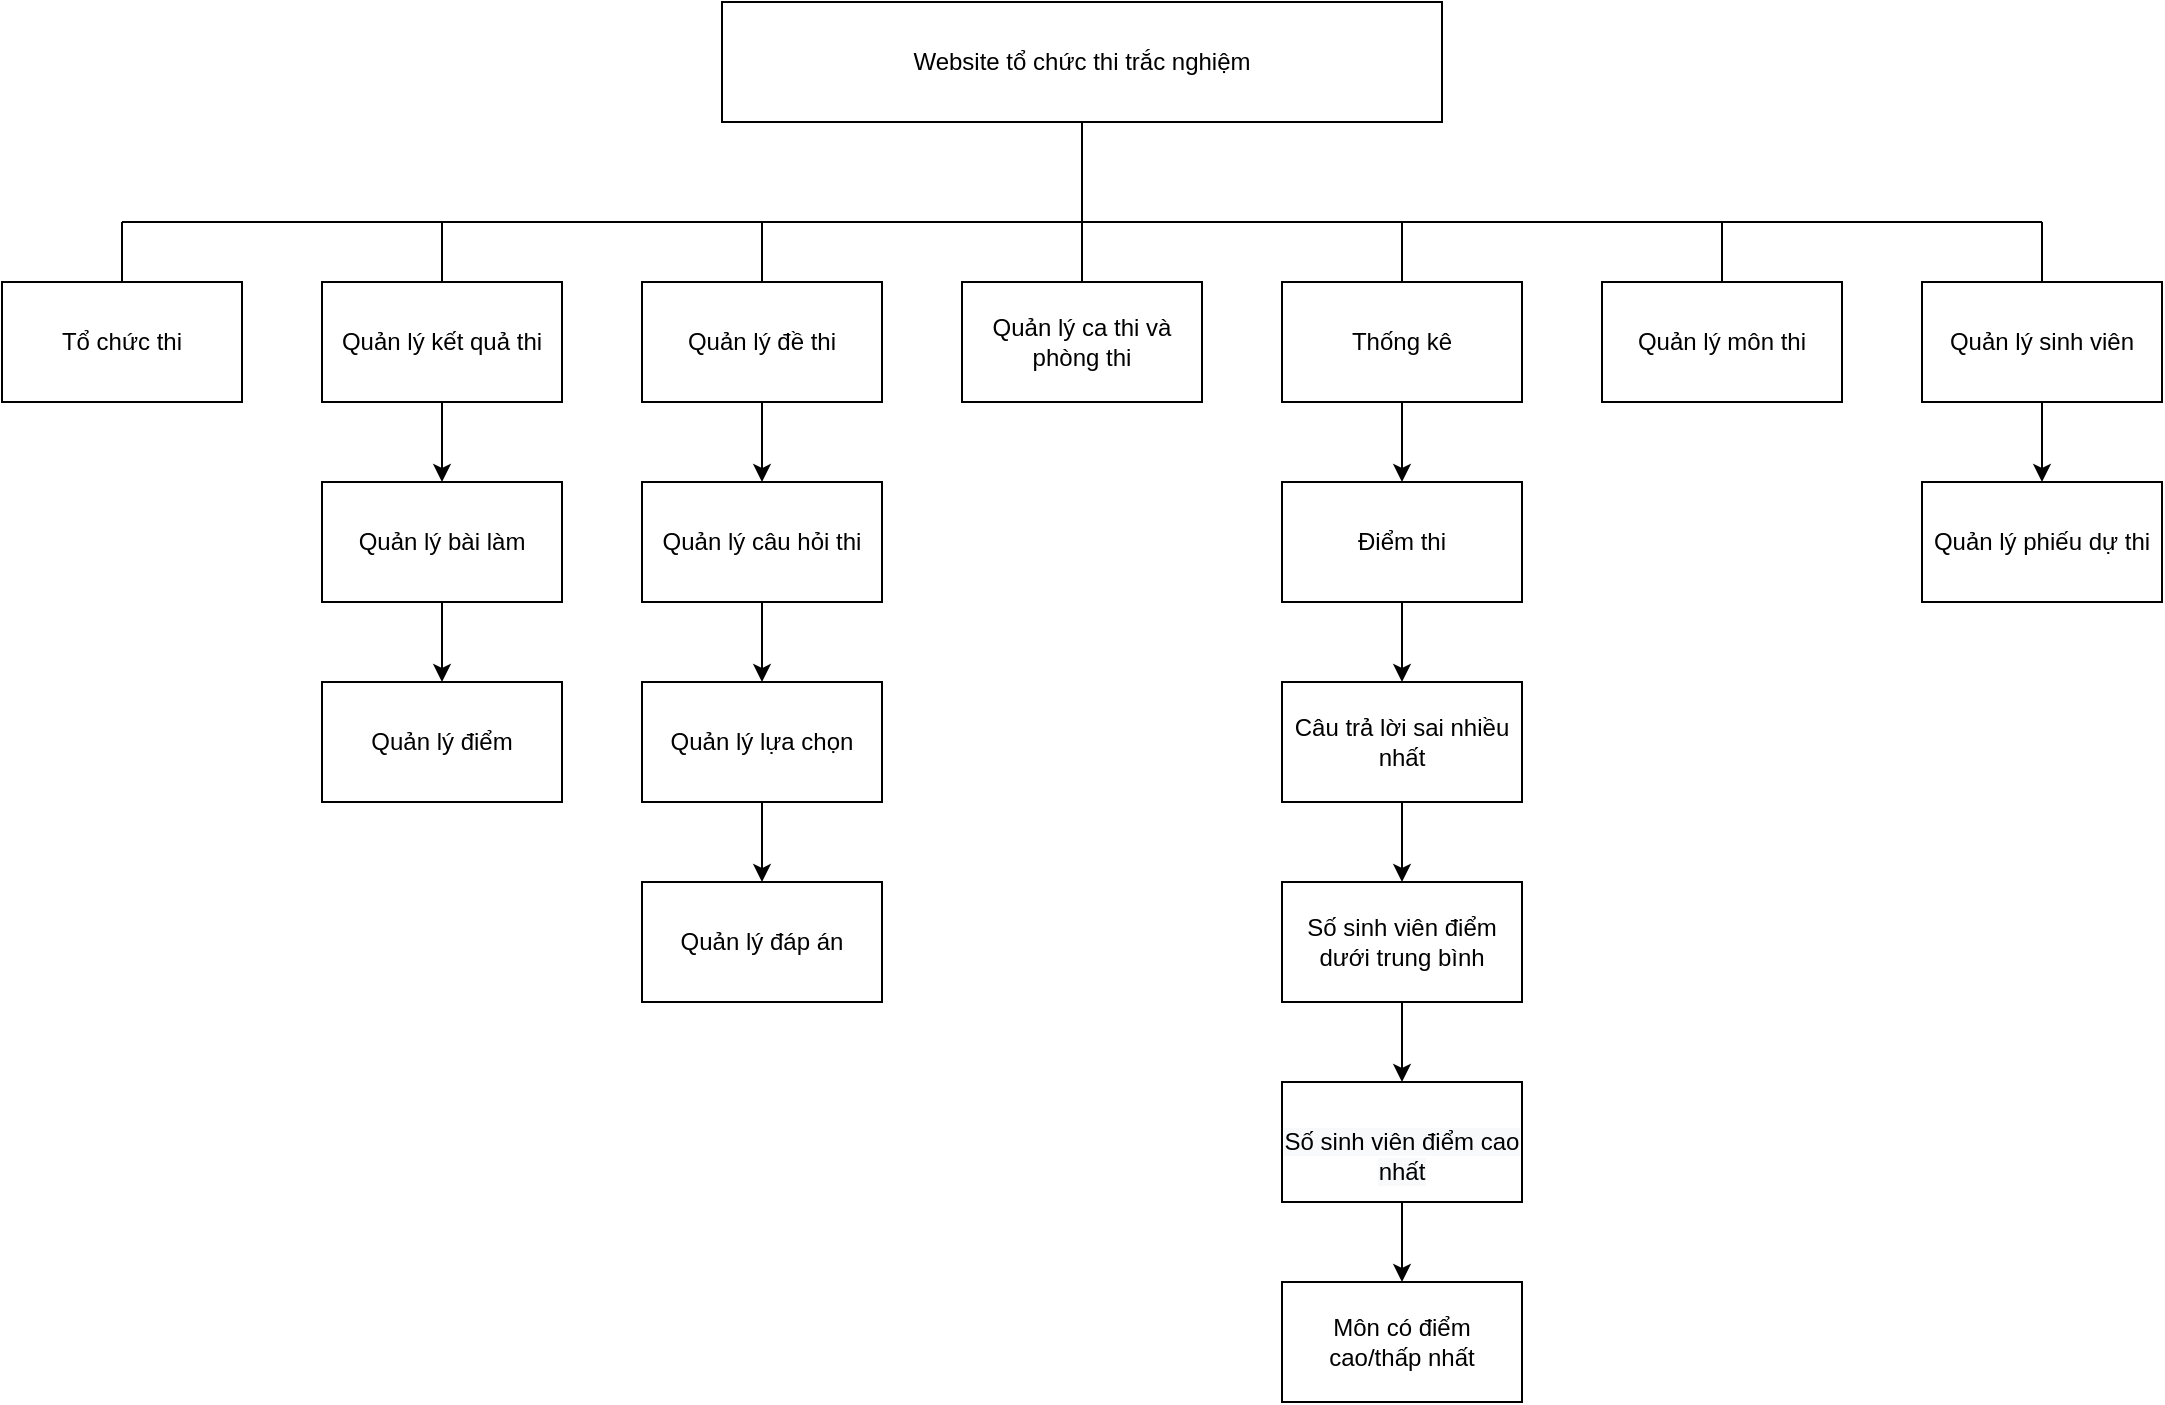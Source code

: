 <mxfile version="20.4.0" type="device" pages="2"><diagram id="TelGLN1rCK9B0KbWQv2k" name="Page-1"><mxGraphModel dx="1483" dy="827" grid="1" gridSize="10" guides="1" tooltips="1" connect="1" arrows="1" fold="1" page="1" pageScale="1" pageWidth="1169" pageHeight="1654" math="0" shadow="0"><root><mxCell id="0"/><mxCell id="1" parent="0"/><mxCell id="_xWYU1mQ_w2rBObpKYgt-1" value="Website tổ chức thi trắc nghiệm" style="rounded=0;whiteSpace=wrap;html=1;" parent="1" vertex="1"><mxGeometry x="400" width="360" height="60" as="geometry"/></mxCell><mxCell id="0uK5O6j6Z-IVz14xGSfs-3" style="edgeStyle=orthogonalEdgeStyle;rounded=0;orthogonalLoop=1;jettySize=auto;html=1;exitX=0.5;exitY=1;exitDx=0;exitDy=0;" edge="1" parent="1" source="_xWYU1mQ_w2rBObpKYgt-6" target="zT_fUxN9zqdRCxG7jGsH-1"><mxGeometry relative="1" as="geometry"/></mxCell><mxCell id="_xWYU1mQ_w2rBObpKYgt-6" value="Quản lý&amp;nbsp;câu hỏi thi" style="rounded=0;whiteSpace=wrap;html=1;" parent="1" vertex="1"><mxGeometry x="360" y="240" width="120" height="60" as="geometry"/></mxCell><mxCell id="0uK5O6j6Z-IVz14xGSfs-9" style="edgeStyle=orthogonalEdgeStyle;rounded=0;orthogonalLoop=1;jettySize=auto;html=1;entryX=0.5;entryY=0;entryDx=0;entryDy=0;" edge="1" parent="1" source="_xWYU1mQ_w2rBObpKYgt-7" target="0uK5O6j6Z-IVz14xGSfs-6"><mxGeometry relative="1" as="geometry"/></mxCell><mxCell id="_xWYU1mQ_w2rBObpKYgt-7" value="Quản lý kết quả thi" style="rounded=0;whiteSpace=wrap;html=1;" parent="1" vertex="1"><mxGeometry x="200" y="140" width="120" height="60" as="geometry"/></mxCell><mxCell id="zT_fUxN9zqdRCxG7jGsH-74" style="edgeStyle=orthogonalEdgeStyle;rounded=0;orthogonalLoop=1;jettySize=auto;html=1;exitX=0.5;exitY=1;exitDx=0;exitDy=0;" parent="1" source="_xWYU1mQ_w2rBObpKYgt-8" target="zT_fUxN9zqdRCxG7jGsH-5" edge="1"><mxGeometry relative="1" as="geometry"/></mxCell><mxCell id="_xWYU1mQ_w2rBObpKYgt-8" value="Thống kê" style="rounded=0;whiteSpace=wrap;html=1;" parent="1" vertex="1"><mxGeometry x="680" y="140" width="120" height="60" as="geometry"/></mxCell><mxCell id="zT_fUxN9zqdRCxG7jGsH-65" style="edgeStyle=orthogonalEdgeStyle;rounded=0;orthogonalLoop=1;jettySize=auto;html=1;entryX=0.5;entryY=0;entryDx=0;entryDy=0;" parent="1" source="zT_fUxN9zqdRCxG7jGsH-1" target="zT_fUxN9zqdRCxG7jGsH-7" edge="1"><mxGeometry relative="1" as="geometry"/></mxCell><mxCell id="zT_fUxN9zqdRCxG7jGsH-1" value="Quản lý lựa chọn" style="rounded=0;whiteSpace=wrap;html=1;" parent="1" vertex="1"><mxGeometry x="360" y="340" width="120" height="60" as="geometry"/></mxCell><mxCell id="zT_fUxN9zqdRCxG7jGsH-73" style="edgeStyle=orthogonalEdgeStyle;rounded=0;orthogonalLoop=1;jettySize=auto;html=1;exitX=0.5;exitY=1;exitDx=0;exitDy=0;" parent="1" source="zT_fUxN9zqdRCxG7jGsH-5" target="zT_fUxN9zqdRCxG7jGsH-10" edge="1"><mxGeometry relative="1" as="geometry"/></mxCell><mxCell id="zT_fUxN9zqdRCxG7jGsH-5" value="Điểm thi" style="rounded=0;whiteSpace=wrap;html=1;" parent="1" vertex="1"><mxGeometry x="680" y="240" width="120" height="60" as="geometry"/></mxCell><mxCell id="0uK5O6j6Z-IVz14xGSfs-2" style="edgeStyle=orthogonalEdgeStyle;rounded=0;orthogonalLoop=1;jettySize=auto;html=1;exitX=0.5;exitY=1;exitDx=0;exitDy=0;" edge="1" parent="1" source="zT_fUxN9zqdRCxG7jGsH-6" target="_xWYU1mQ_w2rBObpKYgt-6"><mxGeometry relative="1" as="geometry"/></mxCell><mxCell id="zT_fUxN9zqdRCxG7jGsH-6" value="Quản lý đề thi" style="rounded=0;whiteSpace=wrap;html=1;" parent="1" vertex="1"><mxGeometry x="360" y="140" width="120" height="60" as="geometry"/></mxCell><mxCell id="zT_fUxN9zqdRCxG7jGsH-7" value="Quản lý đáp án" style="rounded=0;whiteSpace=wrap;html=1;" parent="1" vertex="1"><mxGeometry x="360" y="440" width="120" height="60" as="geometry"/></mxCell><mxCell id="zT_fUxN9zqdRCxG7jGsH-72" style="edgeStyle=orthogonalEdgeStyle;rounded=0;orthogonalLoop=1;jettySize=auto;html=1;exitX=0.5;exitY=1;exitDx=0;exitDy=0;" parent="1" source="zT_fUxN9zqdRCxG7jGsH-10" target="zT_fUxN9zqdRCxG7jGsH-15" edge="1"><mxGeometry relative="1" as="geometry"/></mxCell><mxCell id="zT_fUxN9zqdRCxG7jGsH-10" value="Câu trả lời sai nhiều nhất" style="rounded=0;whiteSpace=wrap;html=1;" parent="1" vertex="1"><mxGeometry x="680" y="340" width="120" height="60" as="geometry"/></mxCell><mxCell id="zT_fUxN9zqdRCxG7jGsH-13" value="Quản lý điểm" style="rounded=0;whiteSpace=wrap;html=1;" parent="1" vertex="1"><mxGeometry x="200" y="340" width="120" height="60" as="geometry"/></mxCell><mxCell id="zT_fUxN9zqdRCxG7jGsH-75" style="edgeStyle=orthogonalEdgeStyle;rounded=0;orthogonalLoop=1;jettySize=auto;html=1;exitX=0.5;exitY=1;exitDx=0;exitDy=0;" parent="1" source="zT_fUxN9zqdRCxG7jGsH-14" target="zT_fUxN9zqdRCxG7jGsH-18" edge="1"><mxGeometry relative="1" as="geometry"/></mxCell><mxCell id="zT_fUxN9zqdRCxG7jGsH-14" value="Quản lý sinh viên" style="rounded=0;whiteSpace=wrap;html=1;" parent="1" vertex="1"><mxGeometry x="1000" y="140" width="120" height="60" as="geometry"/></mxCell><mxCell id="zT_fUxN9zqdRCxG7jGsH-71" style="edgeStyle=orthogonalEdgeStyle;rounded=0;orthogonalLoop=1;jettySize=auto;html=1;exitX=0.5;exitY=1;exitDx=0;exitDy=0;entryX=0.5;entryY=0;entryDx=0;entryDy=0;" parent="1" source="zT_fUxN9zqdRCxG7jGsH-15" target="zT_fUxN9zqdRCxG7jGsH-20" edge="1"><mxGeometry relative="1" as="geometry"/></mxCell><mxCell id="zT_fUxN9zqdRCxG7jGsH-15" value="Số sinh viên điểm dưới trung bình" style="rounded=0;whiteSpace=wrap;html=1;" parent="1" vertex="1"><mxGeometry x="680" y="440" width="120" height="60" as="geometry"/></mxCell><mxCell id="zT_fUxN9zqdRCxG7jGsH-17" value="Quản lý môn thi" style="rounded=0;whiteSpace=wrap;html=1;" parent="1" vertex="1"><mxGeometry x="840" y="140" width="120" height="60" as="geometry"/></mxCell><mxCell id="zT_fUxN9zqdRCxG7jGsH-18" value="Quản lý phiếu dự thi" style="rounded=0;whiteSpace=wrap;html=1;" parent="1" vertex="1"><mxGeometry x="1000" y="240" width="120" height="60" as="geometry"/></mxCell><mxCell id="zT_fUxN9zqdRCxG7jGsH-77" style="edgeStyle=orthogonalEdgeStyle;rounded=0;orthogonalLoop=1;jettySize=auto;html=1;exitX=0.5;exitY=1;exitDx=0;exitDy=0;" parent="1" source="zT_fUxN9zqdRCxG7jGsH-20" target="zT_fUxN9zqdRCxG7jGsH-76" edge="1"><mxGeometry relative="1" as="geometry"/></mxCell><mxCell id="zT_fUxN9zqdRCxG7jGsH-20" value="&lt;br&gt;&lt;span style=&quot;color: rgb(0, 0, 0); font-family: Helvetica; font-size: 12px; font-style: normal; font-variant-ligatures: normal; font-variant-caps: normal; font-weight: 400; letter-spacing: normal; orphans: 2; text-align: center; text-indent: 0px; text-transform: none; widows: 2; word-spacing: 0px; -webkit-text-stroke-width: 0px; background-color: rgb(248, 249, 250); text-decoration-thickness: initial; text-decoration-style: initial; text-decoration-color: initial; float: none; display: inline !important;&quot;&gt;Số sinh viên điểm cao nhất&lt;/span&gt;&lt;br&gt;" style="rounded=0;whiteSpace=wrap;html=1;" parent="1" vertex="1"><mxGeometry x="680" y="540" width="120" height="60" as="geometry"/></mxCell><mxCell id="zT_fUxN9zqdRCxG7jGsH-46" value="" style="endArrow=none;html=1;rounded=0;" parent="1" edge="1"><mxGeometry width="50" height="50" relative="1" as="geometry"><mxPoint x="100" y="110" as="sourcePoint"/><mxPoint x="1060" y="110" as="targetPoint"/></mxGeometry></mxCell><mxCell id="zT_fUxN9zqdRCxG7jGsH-52" value="" style="endArrow=none;html=1;rounded=0;entryX=0.5;entryY=0;entryDx=0;entryDy=0;" parent="1" target="_xWYU1mQ_w2rBObpKYgt-7" edge="1"><mxGeometry width="50" height="50" relative="1" as="geometry"><mxPoint x="260" y="110" as="sourcePoint"/><mxPoint x="270" y="130" as="targetPoint"/></mxGeometry></mxCell><mxCell id="zT_fUxN9zqdRCxG7jGsH-56" value="" style="endArrow=none;html=1;rounded=0;exitX=0.5;exitY=0;exitDx=0;exitDy=0;" parent="1" edge="1"><mxGeometry width="50" height="50" relative="1" as="geometry"><mxPoint x="580" y="140" as="sourcePoint"/><mxPoint x="580" y="110" as="targetPoint"/></mxGeometry></mxCell><mxCell id="zT_fUxN9zqdRCxG7jGsH-57" value="" style="endArrow=none;html=1;rounded=0;exitX=0.5;exitY=0;exitDx=0;exitDy=0;" parent="1" source="_xWYU1mQ_w2rBObpKYgt-8" edge="1"><mxGeometry width="50" height="50" relative="1" as="geometry"><mxPoint x="520" y="310" as="sourcePoint"/><mxPoint x="740" y="110" as="targetPoint"/></mxGeometry></mxCell><mxCell id="zT_fUxN9zqdRCxG7jGsH-58" value="" style="endArrow=none;html=1;rounded=0;exitX=0.5;exitY=0;exitDx=0;exitDy=0;" parent="1" source="zT_fUxN9zqdRCxG7jGsH-17" edge="1"><mxGeometry width="50" height="50" relative="1" as="geometry"><mxPoint x="520" y="310" as="sourcePoint"/><mxPoint x="900" y="110" as="targetPoint"/></mxGeometry></mxCell><mxCell id="zT_fUxN9zqdRCxG7jGsH-59" value="" style="endArrow=none;html=1;rounded=0;exitX=0.5;exitY=0;exitDx=0;exitDy=0;" parent="1" source="zT_fUxN9zqdRCxG7jGsH-14" edge="1"><mxGeometry width="50" height="50" relative="1" as="geometry"><mxPoint x="520" y="310" as="sourcePoint"/><mxPoint x="1060" y="110" as="targetPoint"/></mxGeometry></mxCell><mxCell id="zT_fUxN9zqdRCxG7jGsH-60" value="" style="endArrow=none;html=1;rounded=0;" parent="1" source="_xWYU1mQ_w2rBObpKYgt-1" edge="1"><mxGeometry width="50" height="50" relative="1" as="geometry"><mxPoint x="520" y="310" as="sourcePoint"/><mxPoint x="580" y="110" as="targetPoint"/></mxGeometry></mxCell><mxCell id="zT_fUxN9zqdRCxG7jGsH-76" value="Môn có điểm cao/thấp nhất" style="rounded=0;whiteSpace=wrap;html=1;" parent="1" vertex="1"><mxGeometry x="680" y="640" width="120" height="60" as="geometry"/></mxCell><mxCell id="0uK5O6j6Z-IVz14xGSfs-4" value="" style="endArrow=none;html=1;rounded=0;exitX=0.5;exitY=0;exitDx=0;exitDy=0;" edge="1" parent="1" source="zT_fUxN9zqdRCxG7jGsH-6"><mxGeometry width="50" height="50" relative="1" as="geometry"><mxPoint x="590" y="150" as="sourcePoint"/><mxPoint x="420" y="110" as="targetPoint"/><Array as="points"/></mxGeometry></mxCell><mxCell id="0uK5O6j6Z-IVz14xGSfs-5" value="Quản lý ca thi và phòng thi" style="rounded=0;whiteSpace=wrap;html=1;" vertex="1" parent="1"><mxGeometry x="520" y="140" width="120" height="60" as="geometry"/></mxCell><mxCell id="0uK5O6j6Z-IVz14xGSfs-10" style="edgeStyle=orthogonalEdgeStyle;rounded=0;orthogonalLoop=1;jettySize=auto;html=1;exitX=0.5;exitY=1;exitDx=0;exitDy=0;entryX=0.5;entryY=0;entryDx=0;entryDy=0;" edge="1" parent="1" source="0uK5O6j6Z-IVz14xGSfs-6" target="zT_fUxN9zqdRCxG7jGsH-13"><mxGeometry relative="1" as="geometry"/></mxCell><mxCell id="0uK5O6j6Z-IVz14xGSfs-6" value="Quản lý bài làm" style="rounded=0;whiteSpace=wrap;html=1;" vertex="1" parent="1"><mxGeometry x="200" y="240" width="120" height="60" as="geometry"/></mxCell><mxCell id="0uK5O6j6Z-IVz14xGSfs-7" value="" style="endArrow=none;html=1;rounded=0;entryX=0.5;entryY=0;entryDx=0;entryDy=0;" edge="1" parent="1" target="0uK5O6j6Z-IVz14xGSfs-11"><mxGeometry width="50" height="50" relative="1" as="geometry"><mxPoint x="100" y="110" as="sourcePoint"/><mxPoint x="110" y="170" as="targetPoint"/></mxGeometry></mxCell><mxCell id="0uK5O6j6Z-IVz14xGSfs-11" value="Tổ chức thi" style="rounded=0;whiteSpace=wrap;html=1;" vertex="1" parent="1"><mxGeometry x="40" y="140" width="120" height="60" as="geometry"/></mxCell></root></mxGraphModel></diagram><diagram id="PRHJzjKpcpMtUDPurN77" name="Page-2"><mxGraphModel dx="1038" dy="579" grid="1" gridSize="10" guides="1" tooltips="1" connect="1" arrows="1" fold="1" page="1" pageScale="1" pageWidth="1169" pageHeight="1654" math="0" shadow="0"><root><mxCell id="0"/><mxCell id="1" parent="0"/></root></mxGraphModel></diagram></mxfile>